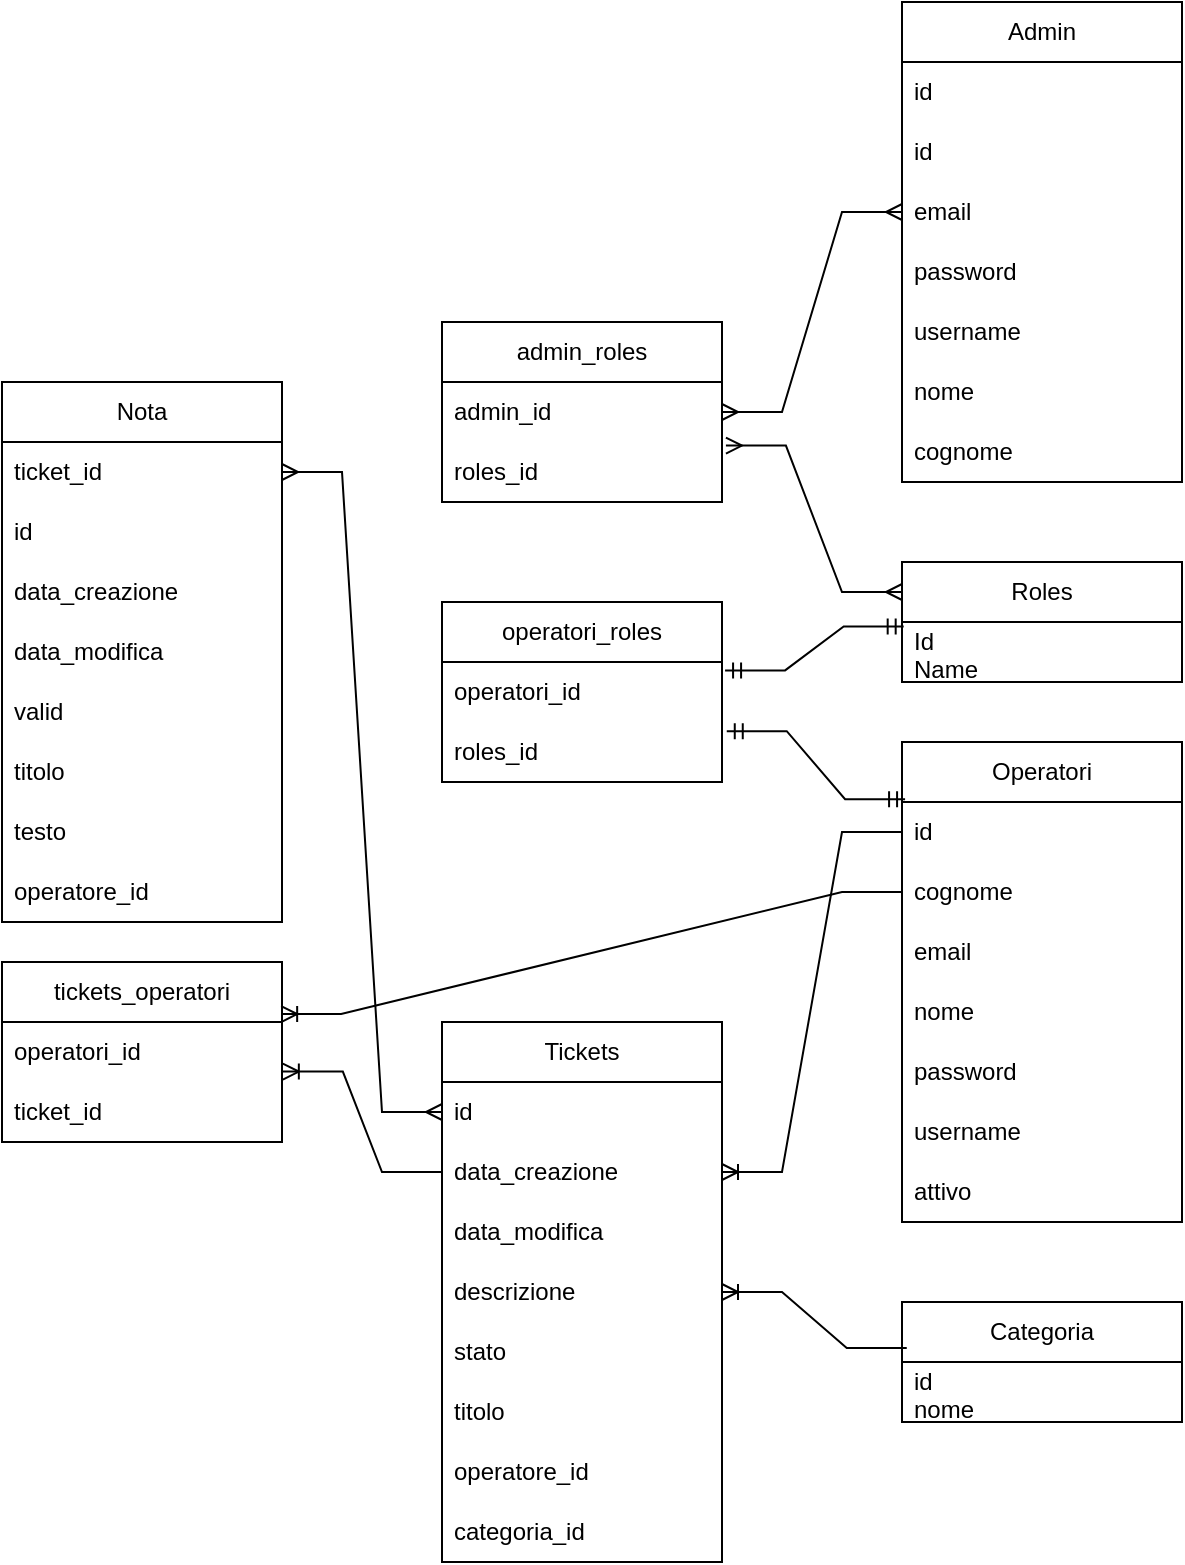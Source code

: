 <mxfile version="25.0.2">
  <diagram id="C5RBs43oDa-KdzZeNtuy" name="Page-1">
    <mxGraphModel dx="1036" dy="614" grid="1" gridSize="10" guides="1" tooltips="1" connect="1" arrows="1" fold="1" page="1" pageScale="1" pageWidth="827" pageHeight="1169" math="0" shadow="0">
      <root>
        <mxCell id="WIyWlLk6GJQsqaUBKTNV-0" />
        <mxCell id="WIyWlLk6GJQsqaUBKTNV-1" parent="WIyWlLk6GJQsqaUBKTNV-0" />
        <mxCell id="GX2YgZ_wydqqVKnKlJQd-39" value="Roles" style="swimlane;fontStyle=0;childLayout=stackLayout;horizontal=1;startSize=30;horizontalStack=0;resizeParent=1;resizeParentMax=0;resizeLast=0;collapsible=1;marginBottom=0;whiteSpace=wrap;html=1;" parent="WIyWlLk6GJQsqaUBKTNV-1" vertex="1">
          <mxGeometry x="575" y="350" width="140" height="60" as="geometry" />
        </mxCell>
        <mxCell id="GX2YgZ_wydqqVKnKlJQd-40" value="Id&lt;div&gt;Name&lt;/div&gt;" style="text;strokeColor=none;fillColor=none;align=left;verticalAlign=middle;spacingLeft=4;spacingRight=4;overflow=hidden;points=[[0,0.5],[1,0.5]];portConstraint=eastwest;rotatable=0;whiteSpace=wrap;html=1;" parent="GX2YgZ_wydqqVKnKlJQd-39" vertex="1">
          <mxGeometry y="30" width="140" height="30" as="geometry" />
        </mxCell>
        <mxCell id="GX2YgZ_wydqqVKnKlJQd-43" value="Categoria" style="swimlane;fontStyle=0;childLayout=stackLayout;horizontal=1;startSize=30;horizontalStack=0;resizeParent=1;resizeParentMax=0;resizeLast=0;collapsible=1;marginBottom=0;whiteSpace=wrap;html=1;" parent="WIyWlLk6GJQsqaUBKTNV-1" vertex="1">
          <mxGeometry x="575" y="720" width="140" height="60" as="geometry" />
        </mxCell>
        <mxCell id="GX2YgZ_wydqqVKnKlJQd-44" value="&lt;div&gt;id&lt;/div&gt;&lt;div&gt;nome&lt;/div&gt;" style="text;strokeColor=none;fillColor=none;align=left;verticalAlign=middle;spacingLeft=4;spacingRight=4;overflow=hidden;points=[[0,0.5],[1,0.5]];portConstraint=eastwest;rotatable=0;whiteSpace=wrap;html=1;" parent="GX2YgZ_wydqqVKnKlJQd-43" vertex="1">
          <mxGeometry y="30" width="140" height="30" as="geometry" />
        </mxCell>
        <mxCell id="GX2YgZ_wydqqVKnKlJQd-48" value="operatori_roles" style="swimlane;fontStyle=0;childLayout=stackLayout;horizontal=1;startSize=30;horizontalStack=0;resizeParent=1;resizeParentMax=0;resizeLast=0;collapsible=1;marginBottom=0;whiteSpace=wrap;html=1;" parent="WIyWlLk6GJQsqaUBKTNV-1" vertex="1">
          <mxGeometry x="345" y="370" width="140" height="90" as="geometry" />
        </mxCell>
        <mxCell id="GX2YgZ_wydqqVKnKlJQd-49" value="operatori_id" style="text;strokeColor=none;fillColor=none;align=left;verticalAlign=middle;spacingLeft=4;spacingRight=4;overflow=hidden;points=[[0,0.5],[1,0.5]];portConstraint=eastwest;rotatable=0;whiteSpace=wrap;html=1;" parent="GX2YgZ_wydqqVKnKlJQd-48" vertex="1">
          <mxGeometry y="30" width="140" height="30" as="geometry" />
        </mxCell>
        <mxCell id="GX2YgZ_wydqqVKnKlJQd-50" value="roles_id" style="text;strokeColor=none;fillColor=none;align=left;verticalAlign=middle;spacingLeft=4;spacingRight=4;overflow=hidden;points=[[0,0.5],[1,0.5]];portConstraint=eastwest;rotatable=0;whiteSpace=wrap;html=1;" parent="GX2YgZ_wydqqVKnKlJQd-48" vertex="1">
          <mxGeometry y="60" width="140" height="30" as="geometry" />
        </mxCell>
        <mxCell id="GX2YgZ_wydqqVKnKlJQd-52" value="admin_roles" style="swimlane;fontStyle=0;childLayout=stackLayout;horizontal=1;startSize=30;horizontalStack=0;resizeParent=1;resizeParentMax=0;resizeLast=0;collapsible=1;marginBottom=0;whiteSpace=wrap;html=1;" parent="WIyWlLk6GJQsqaUBKTNV-1" vertex="1">
          <mxGeometry x="345" y="230" width="140" height="90" as="geometry" />
        </mxCell>
        <mxCell id="GX2YgZ_wydqqVKnKlJQd-53" value="admin_id" style="text;strokeColor=none;fillColor=none;align=left;verticalAlign=middle;spacingLeft=4;spacingRight=4;overflow=hidden;points=[[0,0.5],[1,0.5]];portConstraint=eastwest;rotatable=0;whiteSpace=wrap;html=1;" parent="GX2YgZ_wydqqVKnKlJQd-52" vertex="1">
          <mxGeometry y="30" width="140" height="30" as="geometry" />
        </mxCell>
        <mxCell id="GX2YgZ_wydqqVKnKlJQd-54" value="roles_id" style="text;strokeColor=none;fillColor=none;align=left;verticalAlign=middle;spacingLeft=4;spacingRight=4;overflow=hidden;points=[[0,0.5],[1,0.5]];portConstraint=eastwest;rotatable=0;whiteSpace=wrap;html=1;" parent="GX2YgZ_wydqqVKnKlJQd-52" vertex="1">
          <mxGeometry y="60" width="140" height="30" as="geometry" />
        </mxCell>
        <mxCell id="GX2YgZ_wydqqVKnKlJQd-56" value="Tickets" style="swimlane;fontStyle=0;childLayout=stackLayout;horizontal=1;startSize=30;horizontalStack=0;resizeParent=1;resizeParentMax=0;resizeLast=0;collapsible=1;marginBottom=0;whiteSpace=wrap;html=1;" parent="WIyWlLk6GJQsqaUBKTNV-1" vertex="1">
          <mxGeometry x="345" y="580" width="140" height="270" as="geometry" />
        </mxCell>
        <mxCell id="GX2YgZ_wydqqVKnKlJQd-57" value="id" style="text;strokeColor=none;fillColor=none;align=left;verticalAlign=middle;spacingLeft=4;spacingRight=4;overflow=hidden;points=[[0,0.5],[1,0.5]];portConstraint=eastwest;rotatable=0;whiteSpace=wrap;html=1;" parent="GX2YgZ_wydqqVKnKlJQd-56" vertex="1">
          <mxGeometry y="30" width="140" height="30" as="geometry" />
        </mxCell>
        <mxCell id="GX2YgZ_wydqqVKnKlJQd-58" value="data_creazione" style="text;strokeColor=none;fillColor=none;align=left;verticalAlign=middle;spacingLeft=4;spacingRight=4;overflow=hidden;points=[[0,0.5],[1,0.5]];portConstraint=eastwest;rotatable=0;whiteSpace=wrap;html=1;" parent="GX2YgZ_wydqqVKnKlJQd-56" vertex="1">
          <mxGeometry y="60" width="140" height="30" as="geometry" />
        </mxCell>
        <mxCell id="GX2YgZ_wydqqVKnKlJQd-59" value="data_modifica" style="text;strokeColor=none;fillColor=none;align=left;verticalAlign=middle;spacingLeft=4;spacingRight=4;overflow=hidden;points=[[0,0.5],[1,0.5]];portConstraint=eastwest;rotatable=0;whiteSpace=wrap;html=1;" parent="GX2YgZ_wydqqVKnKlJQd-56" vertex="1">
          <mxGeometry y="90" width="140" height="30" as="geometry" />
        </mxCell>
        <mxCell id="GX2YgZ_wydqqVKnKlJQd-60" value="descrizione" style="text;strokeColor=none;fillColor=none;align=left;verticalAlign=middle;spacingLeft=4;spacingRight=4;overflow=hidden;points=[[0,0.5],[1,0.5]];portConstraint=eastwest;rotatable=0;whiteSpace=wrap;html=1;" parent="GX2YgZ_wydqqVKnKlJQd-56" vertex="1">
          <mxGeometry y="120" width="140" height="30" as="geometry" />
        </mxCell>
        <mxCell id="GX2YgZ_wydqqVKnKlJQd-61" value="stato" style="text;strokeColor=none;fillColor=none;align=left;verticalAlign=middle;spacingLeft=4;spacingRight=4;overflow=hidden;points=[[0,0.5],[1,0.5]];portConstraint=eastwest;rotatable=0;whiteSpace=wrap;html=1;" parent="GX2YgZ_wydqqVKnKlJQd-56" vertex="1">
          <mxGeometry y="150" width="140" height="30" as="geometry" />
        </mxCell>
        <mxCell id="GX2YgZ_wydqqVKnKlJQd-62" value="titolo" style="text;strokeColor=none;fillColor=none;align=left;verticalAlign=middle;spacingLeft=4;spacingRight=4;overflow=hidden;points=[[0,0.5],[1,0.5]];portConstraint=eastwest;rotatable=0;whiteSpace=wrap;html=1;" parent="GX2YgZ_wydqqVKnKlJQd-56" vertex="1">
          <mxGeometry y="180" width="140" height="30" as="geometry" />
        </mxCell>
        <mxCell id="GX2YgZ_wydqqVKnKlJQd-63" value="operatore_id" style="text;strokeColor=none;fillColor=none;align=left;verticalAlign=middle;spacingLeft=4;spacingRight=4;overflow=hidden;points=[[0,0.5],[1,0.5]];portConstraint=eastwest;rotatable=0;whiteSpace=wrap;html=1;" parent="GX2YgZ_wydqqVKnKlJQd-56" vertex="1">
          <mxGeometry y="210" width="140" height="30" as="geometry" />
        </mxCell>
        <mxCell id="GX2YgZ_wydqqVKnKlJQd-64" value="categoria_id" style="text;strokeColor=none;fillColor=none;align=left;verticalAlign=middle;spacingLeft=4;spacingRight=4;overflow=hidden;points=[[0,0.5],[1,0.5]];portConstraint=eastwest;rotatable=0;whiteSpace=wrap;html=1;" parent="GX2YgZ_wydqqVKnKlJQd-56" vertex="1">
          <mxGeometry y="240" width="140" height="30" as="geometry" />
        </mxCell>
        <mxCell id="GX2YgZ_wydqqVKnKlJQd-65" value="Admin" style="swimlane;fontStyle=0;childLayout=stackLayout;horizontal=1;startSize=30;horizontalStack=0;resizeParent=1;resizeParentMax=0;resizeLast=0;collapsible=1;marginBottom=0;whiteSpace=wrap;html=1;" parent="WIyWlLk6GJQsqaUBKTNV-1" vertex="1">
          <mxGeometry x="575" y="70" width="140" height="240" as="geometry" />
        </mxCell>
        <mxCell id="GX2YgZ_wydqqVKnKlJQd-66" value="id" style="text;strokeColor=none;fillColor=none;align=left;verticalAlign=middle;spacingLeft=4;spacingRight=4;overflow=hidden;points=[[0,0.5],[1,0.5]];portConstraint=eastwest;rotatable=0;whiteSpace=wrap;html=1;" parent="GX2YgZ_wydqqVKnKlJQd-65" vertex="1">
          <mxGeometry y="30" width="140" height="30" as="geometry" />
        </mxCell>
        <mxCell id="GX2YgZ_wydqqVKnKlJQd-92" value="id" style="text;strokeColor=none;fillColor=none;align=left;verticalAlign=middle;spacingLeft=4;spacingRight=4;overflow=hidden;points=[[0,0.5],[1,0.5]];portConstraint=eastwest;rotatable=0;whiteSpace=wrap;html=1;" parent="GX2YgZ_wydqqVKnKlJQd-65" vertex="1">
          <mxGeometry y="60" width="140" height="30" as="geometry" />
        </mxCell>
        <mxCell id="GX2YgZ_wydqqVKnKlJQd-67" value="email" style="text;strokeColor=none;fillColor=none;align=left;verticalAlign=middle;spacingLeft=4;spacingRight=4;overflow=hidden;points=[[0,0.5],[1,0.5]];portConstraint=eastwest;rotatable=0;whiteSpace=wrap;html=1;" parent="GX2YgZ_wydqqVKnKlJQd-65" vertex="1">
          <mxGeometry y="90" width="140" height="30" as="geometry" />
        </mxCell>
        <mxCell id="GX2YgZ_wydqqVKnKlJQd-68" value="password" style="text;strokeColor=none;fillColor=none;align=left;verticalAlign=middle;spacingLeft=4;spacingRight=4;overflow=hidden;points=[[0,0.5],[1,0.5]];portConstraint=eastwest;rotatable=0;whiteSpace=wrap;html=1;" parent="GX2YgZ_wydqqVKnKlJQd-65" vertex="1">
          <mxGeometry y="120" width="140" height="30" as="geometry" />
        </mxCell>
        <mxCell id="GX2YgZ_wydqqVKnKlJQd-69" value="username" style="text;strokeColor=none;fillColor=none;align=left;verticalAlign=middle;spacingLeft=4;spacingRight=4;overflow=hidden;points=[[0,0.5],[1,0.5]];portConstraint=eastwest;rotatable=0;whiteSpace=wrap;html=1;" parent="GX2YgZ_wydqqVKnKlJQd-65" vertex="1">
          <mxGeometry y="150" width="140" height="30" as="geometry" />
        </mxCell>
        <mxCell id="GX2YgZ_wydqqVKnKlJQd-91" value="nome" style="text;strokeColor=none;fillColor=none;align=left;verticalAlign=middle;spacingLeft=4;spacingRight=4;overflow=hidden;points=[[0,0.5],[1,0.5]];portConstraint=eastwest;rotatable=0;whiteSpace=wrap;html=1;" parent="GX2YgZ_wydqqVKnKlJQd-65" vertex="1">
          <mxGeometry y="180" width="140" height="30" as="geometry" />
        </mxCell>
        <mxCell id="GX2YgZ_wydqqVKnKlJQd-100" value="cognome" style="text;strokeColor=none;fillColor=none;align=left;verticalAlign=middle;spacingLeft=4;spacingRight=4;overflow=hidden;points=[[0,0.5],[1,0.5]];portConstraint=eastwest;rotatable=0;whiteSpace=wrap;html=1;" parent="GX2YgZ_wydqqVKnKlJQd-65" vertex="1">
          <mxGeometry y="210" width="140" height="30" as="geometry" />
        </mxCell>
        <mxCell id="GX2YgZ_wydqqVKnKlJQd-70" value="Nota" style="swimlane;fontStyle=0;childLayout=stackLayout;horizontal=1;startSize=30;horizontalStack=0;resizeParent=1;resizeParentMax=0;resizeLast=0;collapsible=1;marginBottom=0;whiteSpace=wrap;html=1;" parent="WIyWlLk6GJQsqaUBKTNV-1" vertex="1">
          <mxGeometry x="125" y="260" width="140" height="270" as="geometry" />
        </mxCell>
        <mxCell id="GX2YgZ_wydqqVKnKlJQd-71" value="ticket_id" style="text;strokeColor=none;fillColor=none;align=left;verticalAlign=middle;spacingLeft=4;spacingRight=4;overflow=hidden;points=[[0,0.5],[1,0.5]];portConstraint=eastwest;rotatable=0;whiteSpace=wrap;html=1;" parent="GX2YgZ_wydqqVKnKlJQd-70" vertex="1">
          <mxGeometry y="30" width="140" height="30" as="geometry" />
        </mxCell>
        <mxCell id="GX2YgZ_wydqqVKnKlJQd-72" value="id" style="text;strokeColor=none;fillColor=none;align=left;verticalAlign=middle;spacingLeft=4;spacingRight=4;overflow=hidden;points=[[0,0.5],[1,0.5]];portConstraint=eastwest;rotatable=0;whiteSpace=wrap;html=1;" parent="GX2YgZ_wydqqVKnKlJQd-70" vertex="1">
          <mxGeometry y="60" width="140" height="30" as="geometry" />
        </mxCell>
        <mxCell id="GX2YgZ_wydqqVKnKlJQd-73" value="data_creazione" style="text;strokeColor=none;fillColor=none;align=left;verticalAlign=middle;spacingLeft=4;spacingRight=4;overflow=hidden;points=[[0,0.5],[1,0.5]];portConstraint=eastwest;rotatable=0;whiteSpace=wrap;html=1;" parent="GX2YgZ_wydqqVKnKlJQd-70" vertex="1">
          <mxGeometry y="90" width="140" height="30" as="geometry" />
        </mxCell>
        <mxCell id="GX2YgZ_wydqqVKnKlJQd-74" value="data_modifica" style="text;strokeColor=none;fillColor=none;align=left;verticalAlign=middle;spacingLeft=4;spacingRight=4;overflow=hidden;points=[[0,0.5],[1,0.5]];portConstraint=eastwest;rotatable=0;whiteSpace=wrap;html=1;" parent="GX2YgZ_wydqqVKnKlJQd-70" vertex="1">
          <mxGeometry y="120" width="140" height="30" as="geometry" />
        </mxCell>
        <mxCell id="GX2YgZ_wydqqVKnKlJQd-75" value="valid" style="text;strokeColor=none;fillColor=none;align=left;verticalAlign=middle;spacingLeft=4;spacingRight=4;overflow=hidden;points=[[0,0.5],[1,0.5]];portConstraint=eastwest;rotatable=0;whiteSpace=wrap;html=1;" parent="GX2YgZ_wydqqVKnKlJQd-70" vertex="1">
          <mxGeometry y="150" width="140" height="30" as="geometry" />
        </mxCell>
        <mxCell id="GX2YgZ_wydqqVKnKlJQd-76" value="titolo" style="text;strokeColor=none;fillColor=none;align=left;verticalAlign=middle;spacingLeft=4;spacingRight=4;overflow=hidden;points=[[0,0.5],[1,0.5]];portConstraint=eastwest;rotatable=0;whiteSpace=wrap;html=1;" parent="GX2YgZ_wydqqVKnKlJQd-70" vertex="1">
          <mxGeometry y="180" width="140" height="30" as="geometry" />
        </mxCell>
        <mxCell id="GX2YgZ_wydqqVKnKlJQd-77" value="testo" style="text;strokeColor=none;fillColor=none;align=left;verticalAlign=middle;spacingLeft=4;spacingRight=4;overflow=hidden;points=[[0,0.5],[1,0.5]];portConstraint=eastwest;rotatable=0;whiteSpace=wrap;html=1;" parent="GX2YgZ_wydqqVKnKlJQd-70" vertex="1">
          <mxGeometry y="210" width="140" height="30" as="geometry" />
        </mxCell>
        <mxCell id="GX2YgZ_wydqqVKnKlJQd-78" value="operatore_id" style="text;strokeColor=none;fillColor=none;align=left;verticalAlign=middle;spacingLeft=4;spacingRight=4;overflow=hidden;points=[[0,0.5],[1,0.5]];portConstraint=eastwest;rotatable=0;whiteSpace=wrap;html=1;" parent="GX2YgZ_wydqqVKnKlJQd-70" vertex="1">
          <mxGeometry y="240" width="140" height="30" as="geometry" />
        </mxCell>
        <mxCell id="GX2YgZ_wydqqVKnKlJQd-79" value="Operatori" style="swimlane;fontStyle=0;childLayout=stackLayout;horizontal=1;startSize=30;horizontalStack=0;resizeParent=1;resizeParentMax=0;resizeLast=0;collapsible=1;marginBottom=0;whiteSpace=wrap;html=1;" parent="WIyWlLk6GJQsqaUBKTNV-1" vertex="1">
          <mxGeometry x="575" y="440" width="140" height="240" as="geometry" />
        </mxCell>
        <mxCell id="GX2YgZ_wydqqVKnKlJQd-80" value="id" style="text;strokeColor=none;fillColor=none;align=left;verticalAlign=middle;spacingLeft=4;spacingRight=4;overflow=hidden;points=[[0,0.5],[1,0.5]];portConstraint=eastwest;rotatable=0;whiteSpace=wrap;html=1;" parent="GX2YgZ_wydqqVKnKlJQd-79" vertex="1">
          <mxGeometry y="30" width="140" height="30" as="geometry" />
        </mxCell>
        <mxCell id="GX2YgZ_wydqqVKnKlJQd-81" value="cognome" style="text;strokeColor=none;fillColor=none;align=left;verticalAlign=middle;spacingLeft=4;spacingRight=4;overflow=hidden;points=[[0,0.5],[1,0.5]];portConstraint=eastwest;rotatable=0;whiteSpace=wrap;html=1;" parent="GX2YgZ_wydqqVKnKlJQd-79" vertex="1">
          <mxGeometry y="60" width="140" height="30" as="geometry" />
        </mxCell>
        <mxCell id="GX2YgZ_wydqqVKnKlJQd-82" value="email" style="text;strokeColor=none;fillColor=none;align=left;verticalAlign=middle;spacingLeft=4;spacingRight=4;overflow=hidden;points=[[0,0.5],[1,0.5]];portConstraint=eastwest;rotatable=0;whiteSpace=wrap;html=1;" parent="GX2YgZ_wydqqVKnKlJQd-79" vertex="1">
          <mxGeometry y="90" width="140" height="30" as="geometry" />
        </mxCell>
        <mxCell id="GX2YgZ_wydqqVKnKlJQd-83" value="nome" style="text;strokeColor=none;fillColor=none;align=left;verticalAlign=middle;spacingLeft=4;spacingRight=4;overflow=hidden;points=[[0,0.5],[1,0.5]];portConstraint=eastwest;rotatable=0;whiteSpace=wrap;html=1;" parent="GX2YgZ_wydqqVKnKlJQd-79" vertex="1">
          <mxGeometry y="120" width="140" height="30" as="geometry" />
        </mxCell>
        <mxCell id="GX2YgZ_wydqqVKnKlJQd-84" value="password" style="text;strokeColor=none;fillColor=none;align=left;verticalAlign=middle;spacingLeft=4;spacingRight=4;overflow=hidden;points=[[0,0.5],[1,0.5]];portConstraint=eastwest;rotatable=0;whiteSpace=wrap;html=1;" parent="GX2YgZ_wydqqVKnKlJQd-79" vertex="1">
          <mxGeometry y="150" width="140" height="30" as="geometry" />
        </mxCell>
        <mxCell id="GX2YgZ_wydqqVKnKlJQd-85" value="username" style="text;strokeColor=none;fillColor=none;align=left;verticalAlign=middle;spacingLeft=4;spacingRight=4;overflow=hidden;points=[[0,0.5],[1,0.5]];portConstraint=eastwest;rotatable=0;whiteSpace=wrap;html=1;" parent="GX2YgZ_wydqqVKnKlJQd-79" vertex="1">
          <mxGeometry y="180" width="140" height="30" as="geometry" />
        </mxCell>
        <mxCell id="GX2YgZ_wydqqVKnKlJQd-86" value="attivo" style="text;strokeColor=none;fillColor=none;align=left;verticalAlign=middle;spacingLeft=4;spacingRight=4;overflow=hidden;points=[[0,0.5],[1,0.5]];portConstraint=eastwest;rotatable=0;whiteSpace=wrap;html=1;" parent="GX2YgZ_wydqqVKnKlJQd-79" vertex="1">
          <mxGeometry y="210" width="140" height="30" as="geometry" />
        </mxCell>
        <mxCell id="GX2YgZ_wydqqVKnKlJQd-87" value="tickets_operatori" style="swimlane;fontStyle=0;childLayout=stackLayout;horizontal=1;startSize=30;horizontalStack=0;resizeParent=1;resizeParentMax=0;resizeLast=0;collapsible=1;marginBottom=0;whiteSpace=wrap;html=1;" parent="WIyWlLk6GJQsqaUBKTNV-1" vertex="1">
          <mxGeometry x="125" y="550" width="140" height="90" as="geometry" />
        </mxCell>
        <mxCell id="GX2YgZ_wydqqVKnKlJQd-88" value="operatori_id" style="text;strokeColor=none;fillColor=none;align=left;verticalAlign=middle;spacingLeft=4;spacingRight=4;overflow=hidden;points=[[0,0.5],[1,0.5]];portConstraint=eastwest;rotatable=0;whiteSpace=wrap;html=1;" parent="GX2YgZ_wydqqVKnKlJQd-87" vertex="1">
          <mxGeometry y="30" width="140" height="30" as="geometry" />
        </mxCell>
        <mxCell id="GX2YgZ_wydqqVKnKlJQd-89" value="ticket_id" style="text;strokeColor=none;fillColor=none;align=left;verticalAlign=middle;spacingLeft=4;spacingRight=4;overflow=hidden;points=[[0,0.5],[1,0.5]];portConstraint=eastwest;rotatable=0;whiteSpace=wrap;html=1;" parent="GX2YgZ_wydqqVKnKlJQd-87" vertex="1">
          <mxGeometry y="60" width="140" height="30" as="geometry" />
        </mxCell>
        <mxCell id="GX2YgZ_wydqqVKnKlJQd-90" value="" style="edgeStyle=entityRelationEdgeStyle;fontSize=12;html=1;endArrow=ERoneToMany;rounded=0;exitX=0;exitY=0.5;exitDx=0;exitDy=0;entryX=1;entryY=0.5;entryDx=0;entryDy=0;" parent="WIyWlLk6GJQsqaUBKTNV-1" source="GX2YgZ_wydqqVKnKlJQd-80" target="GX2YgZ_wydqqVKnKlJQd-58" edge="1">
          <mxGeometry width="100" height="100" relative="1" as="geometry">
            <mxPoint x="315" y="460" as="sourcePoint" />
            <mxPoint x="325" y="370" as="targetPoint" />
          </mxGeometry>
        </mxCell>
        <mxCell id="GX2YgZ_wydqqVKnKlJQd-101" value="" style="edgeStyle=entityRelationEdgeStyle;fontSize=12;html=1;endArrow=ERmandOne;startArrow=ERmandOne;rounded=0;entryX=0.006;entryY=0.073;entryDx=0;entryDy=0;entryPerimeter=0;exitX=1.011;exitY=0.14;exitDx=0;exitDy=0;exitPerimeter=0;" parent="WIyWlLk6GJQsqaUBKTNV-1" source="GX2YgZ_wydqqVKnKlJQd-49" target="GX2YgZ_wydqqVKnKlJQd-40" edge="1">
          <mxGeometry width="100" height="100" relative="1" as="geometry">
            <mxPoint x="315" y="360" as="sourcePoint" />
            <mxPoint x="415" y="260" as="targetPoint" />
          </mxGeometry>
        </mxCell>
        <mxCell id="GX2YgZ_wydqqVKnKlJQd-102" value="" style="edgeStyle=entityRelationEdgeStyle;fontSize=12;html=1;endArrow=ERmany;startArrow=ERmany;rounded=0;entryX=0;entryY=0.5;entryDx=0;entryDy=0;exitX=1;exitY=0.5;exitDx=0;exitDy=0;" parent="WIyWlLk6GJQsqaUBKTNV-1" source="GX2YgZ_wydqqVKnKlJQd-53" target="GX2YgZ_wydqqVKnKlJQd-67" edge="1">
          <mxGeometry width="100" height="100" relative="1" as="geometry">
            <mxPoint x="315" y="360" as="sourcePoint" />
            <mxPoint x="415" y="260" as="targetPoint" />
          </mxGeometry>
        </mxCell>
        <mxCell id="GX2YgZ_wydqqVKnKlJQd-105" value="" style="edgeStyle=entityRelationEdgeStyle;fontSize=12;html=1;endArrow=ERoneToMany;rounded=0;entryX=1;entryY=0.5;entryDx=0;entryDy=0;exitX=0.017;exitY=0.383;exitDx=0;exitDy=0;exitPerimeter=0;" parent="WIyWlLk6GJQsqaUBKTNV-1" source="GX2YgZ_wydqqVKnKlJQd-43" target="GX2YgZ_wydqqVKnKlJQd-60" edge="1">
          <mxGeometry width="100" height="100" relative="1" as="geometry">
            <mxPoint x="445" y="885" as="sourcePoint" />
            <mxPoint x="545" y="785" as="targetPoint" />
          </mxGeometry>
        </mxCell>
        <mxCell id="GX2YgZ_wydqqVKnKlJQd-106" value="" style="edgeStyle=entityRelationEdgeStyle;fontSize=12;html=1;endArrow=ERmany;startArrow=ERmany;rounded=0;exitX=0;exitY=0.5;exitDx=0;exitDy=0;entryX=1;entryY=0.5;entryDx=0;entryDy=0;" parent="WIyWlLk6GJQsqaUBKTNV-1" source="GX2YgZ_wydqqVKnKlJQd-57" target="GX2YgZ_wydqqVKnKlJQd-71" edge="1">
          <mxGeometry width="100" height="100" relative="1" as="geometry">
            <mxPoint x="315" y="660" as="sourcePoint" />
            <mxPoint x="415" y="560" as="targetPoint" />
          </mxGeometry>
        </mxCell>
        <mxCell id="X6HdmBRbTe26WB8nNSh7-2" value="" style="edgeStyle=entityRelationEdgeStyle;fontSize=12;html=1;endArrow=ERoneToMany;rounded=0;exitX=0;exitY=0.5;exitDx=0;exitDy=0;entryX=1.003;entryY=0.827;entryDx=0;entryDy=0;entryPerimeter=0;" parent="WIyWlLk6GJQsqaUBKTNV-1" source="GX2YgZ_wydqqVKnKlJQd-58" target="GX2YgZ_wydqqVKnKlJQd-88" edge="1">
          <mxGeometry width="100" height="100" relative="1" as="geometry">
            <mxPoint x="315" y="670" as="sourcePoint" />
            <mxPoint x="415" y="570" as="targetPoint" />
          </mxGeometry>
        </mxCell>
        <mxCell id="X6HdmBRbTe26WB8nNSh7-3" value="" style="edgeStyle=entityRelationEdgeStyle;fontSize=12;html=1;endArrow=ERoneToMany;rounded=0;entryX=0.997;entryY=-0.133;entryDx=0;entryDy=0;entryPerimeter=0;exitX=0;exitY=0.5;exitDx=0;exitDy=0;" parent="WIyWlLk6GJQsqaUBKTNV-1" source="GX2YgZ_wydqqVKnKlJQd-81" target="GX2YgZ_wydqqVKnKlJQd-88" edge="1">
          <mxGeometry width="100" height="100" relative="1" as="geometry">
            <mxPoint x="573.46" y="526.5" as="sourcePoint" />
            <mxPoint x="187.8" y="642.49" as="targetPoint" />
          </mxGeometry>
        </mxCell>
        <mxCell id="I0OwqFjKY3QVbmSdzFwp-1" value="" style="edgeStyle=entityRelationEdgeStyle;fontSize=12;html=1;endArrow=ERmandOne;startArrow=ERmandOne;rounded=0;entryX=0.011;entryY=-0.047;entryDx=0;entryDy=0;entryPerimeter=0;exitX=1.017;exitY=0.153;exitDx=0;exitDy=0;exitPerimeter=0;" edge="1" parent="WIyWlLk6GJQsqaUBKTNV-1" source="GX2YgZ_wydqqVKnKlJQd-50" target="GX2YgZ_wydqqVKnKlJQd-80">
          <mxGeometry width="100" height="100" relative="1" as="geometry">
            <mxPoint x="365" y="470" as="sourcePoint" />
            <mxPoint x="465" y="370" as="targetPoint" />
          </mxGeometry>
        </mxCell>
        <mxCell id="I0OwqFjKY3QVbmSdzFwp-2" value="" style="edgeStyle=entityRelationEdgeStyle;fontSize=12;html=1;endArrow=ERmany;startArrow=ERmany;rounded=0;entryX=0;entryY=0.25;entryDx=0;entryDy=0;exitX=1.014;exitY=0.06;exitDx=0;exitDy=0;exitPerimeter=0;" edge="1" parent="WIyWlLk6GJQsqaUBKTNV-1" source="GX2YgZ_wydqqVKnKlJQd-54" target="GX2YgZ_wydqqVKnKlJQd-39">
          <mxGeometry width="100" height="100" relative="1" as="geometry">
            <mxPoint x="365" y="370" as="sourcePoint" />
            <mxPoint x="465" y="270" as="targetPoint" />
          </mxGeometry>
        </mxCell>
      </root>
    </mxGraphModel>
  </diagram>
</mxfile>
